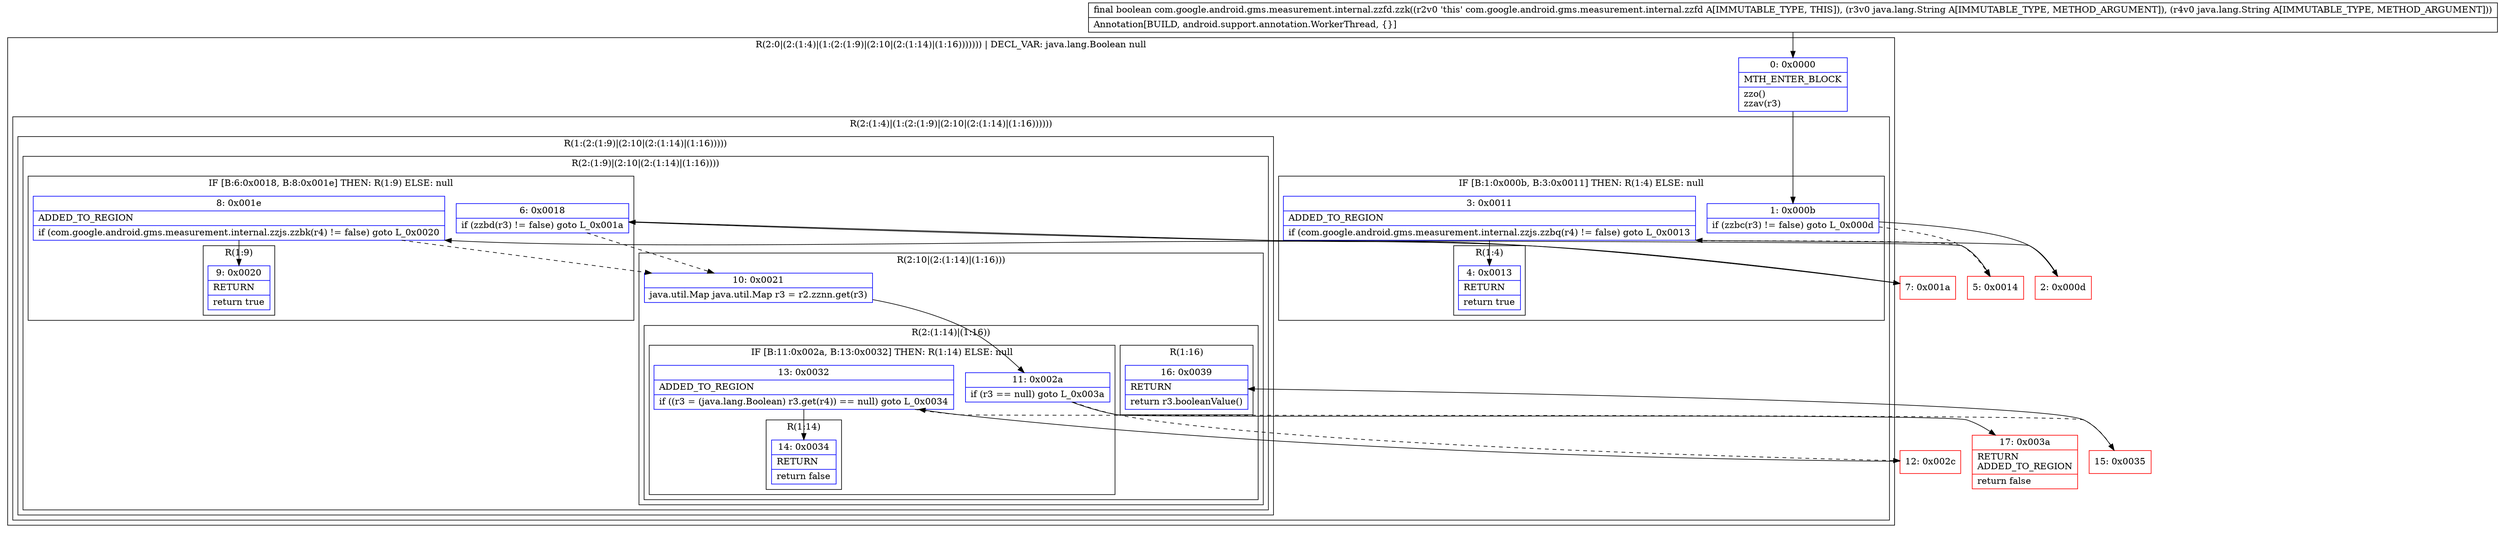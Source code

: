 digraph "CFG forcom.google.android.gms.measurement.internal.zzfd.zzk(Ljava\/lang\/String;Ljava\/lang\/String;)Z" {
subgraph cluster_Region_163174836 {
label = "R(2:0|(2:(1:4)|(1:(2:(1:9)|(2:10|(2:(1:14)|(1:16))))))) | DECL_VAR: java.lang.Boolean null\l";
node [shape=record,color=blue];
Node_0 [shape=record,label="{0\:\ 0x0000|MTH_ENTER_BLOCK\l|zzo()\lzzav(r3)\l}"];
subgraph cluster_Region_1001541771 {
label = "R(2:(1:4)|(1:(2:(1:9)|(2:10|(2:(1:14)|(1:16))))))";
node [shape=record,color=blue];
subgraph cluster_IfRegion_354925684 {
label = "IF [B:1:0x000b, B:3:0x0011] THEN: R(1:4) ELSE: null";
node [shape=record,color=blue];
Node_1 [shape=record,label="{1\:\ 0x000b|if (zzbc(r3) != false) goto L_0x000d\l}"];
Node_3 [shape=record,label="{3\:\ 0x0011|ADDED_TO_REGION\l|if (com.google.android.gms.measurement.internal.zzjs.zzbq(r4) != false) goto L_0x0013\l}"];
subgraph cluster_Region_1234080024 {
label = "R(1:4)";
node [shape=record,color=blue];
Node_4 [shape=record,label="{4\:\ 0x0013|RETURN\l|return true\l}"];
}
}
subgraph cluster_Region_247301604 {
label = "R(1:(2:(1:9)|(2:10|(2:(1:14)|(1:16)))))";
node [shape=record,color=blue];
subgraph cluster_Region_656583344 {
label = "R(2:(1:9)|(2:10|(2:(1:14)|(1:16))))";
node [shape=record,color=blue];
subgraph cluster_IfRegion_265188924 {
label = "IF [B:6:0x0018, B:8:0x001e] THEN: R(1:9) ELSE: null";
node [shape=record,color=blue];
Node_6 [shape=record,label="{6\:\ 0x0018|if (zzbd(r3) != false) goto L_0x001a\l}"];
Node_8 [shape=record,label="{8\:\ 0x001e|ADDED_TO_REGION\l|if (com.google.android.gms.measurement.internal.zzjs.zzbk(r4) != false) goto L_0x0020\l}"];
subgraph cluster_Region_846536844 {
label = "R(1:9)";
node [shape=record,color=blue];
Node_9 [shape=record,label="{9\:\ 0x0020|RETURN\l|return true\l}"];
}
}
subgraph cluster_Region_1203447057 {
label = "R(2:10|(2:(1:14)|(1:16)))";
node [shape=record,color=blue];
Node_10 [shape=record,label="{10\:\ 0x0021|java.util.Map java.util.Map r3 = r2.zznn.get(r3)\l}"];
subgraph cluster_Region_1350893955 {
label = "R(2:(1:14)|(1:16))";
node [shape=record,color=blue];
subgraph cluster_IfRegion_2045985926 {
label = "IF [B:11:0x002a, B:13:0x0032] THEN: R(1:14) ELSE: null";
node [shape=record,color=blue];
Node_11 [shape=record,label="{11\:\ 0x002a|if (r3 == null) goto L_0x003a\l}"];
Node_13 [shape=record,label="{13\:\ 0x0032|ADDED_TO_REGION\l|if ((r3 = (java.lang.Boolean) r3.get(r4)) == null) goto L_0x0034\l}"];
subgraph cluster_Region_1656768009 {
label = "R(1:14)";
node [shape=record,color=blue];
Node_14 [shape=record,label="{14\:\ 0x0034|RETURN\l|return false\l}"];
}
}
subgraph cluster_Region_516142075 {
label = "R(1:16)";
node [shape=record,color=blue];
Node_16 [shape=record,label="{16\:\ 0x0039|RETURN\l|return r3.booleanValue()\l}"];
}
}
}
}
}
}
}
Node_2 [shape=record,color=red,label="{2\:\ 0x000d}"];
Node_5 [shape=record,color=red,label="{5\:\ 0x0014}"];
Node_7 [shape=record,color=red,label="{7\:\ 0x001a}"];
Node_12 [shape=record,color=red,label="{12\:\ 0x002c}"];
Node_15 [shape=record,color=red,label="{15\:\ 0x0035}"];
Node_17 [shape=record,color=red,label="{17\:\ 0x003a|RETURN\lADDED_TO_REGION\l|return false\l}"];
MethodNode[shape=record,label="{final boolean com.google.android.gms.measurement.internal.zzfd.zzk((r2v0 'this' com.google.android.gms.measurement.internal.zzfd A[IMMUTABLE_TYPE, THIS]), (r3v0 java.lang.String A[IMMUTABLE_TYPE, METHOD_ARGUMENT]), (r4v0 java.lang.String A[IMMUTABLE_TYPE, METHOD_ARGUMENT]))  | Annotation[BUILD, android.support.annotation.WorkerThread, \{\}]\l}"];
MethodNode -> Node_0;
Node_0 -> Node_1;
Node_1 -> Node_2;
Node_1 -> Node_5[style=dashed];
Node_3 -> Node_4;
Node_3 -> Node_5[style=dashed];
Node_6 -> Node_7;
Node_6 -> Node_10[style=dashed];
Node_8 -> Node_9;
Node_8 -> Node_10[style=dashed];
Node_10 -> Node_11;
Node_11 -> Node_12[style=dashed];
Node_11 -> Node_17;
Node_13 -> Node_14;
Node_13 -> Node_15[style=dashed];
Node_2 -> Node_3;
Node_5 -> Node_6;
Node_7 -> Node_8;
Node_12 -> Node_13;
Node_15 -> Node_16;
}

